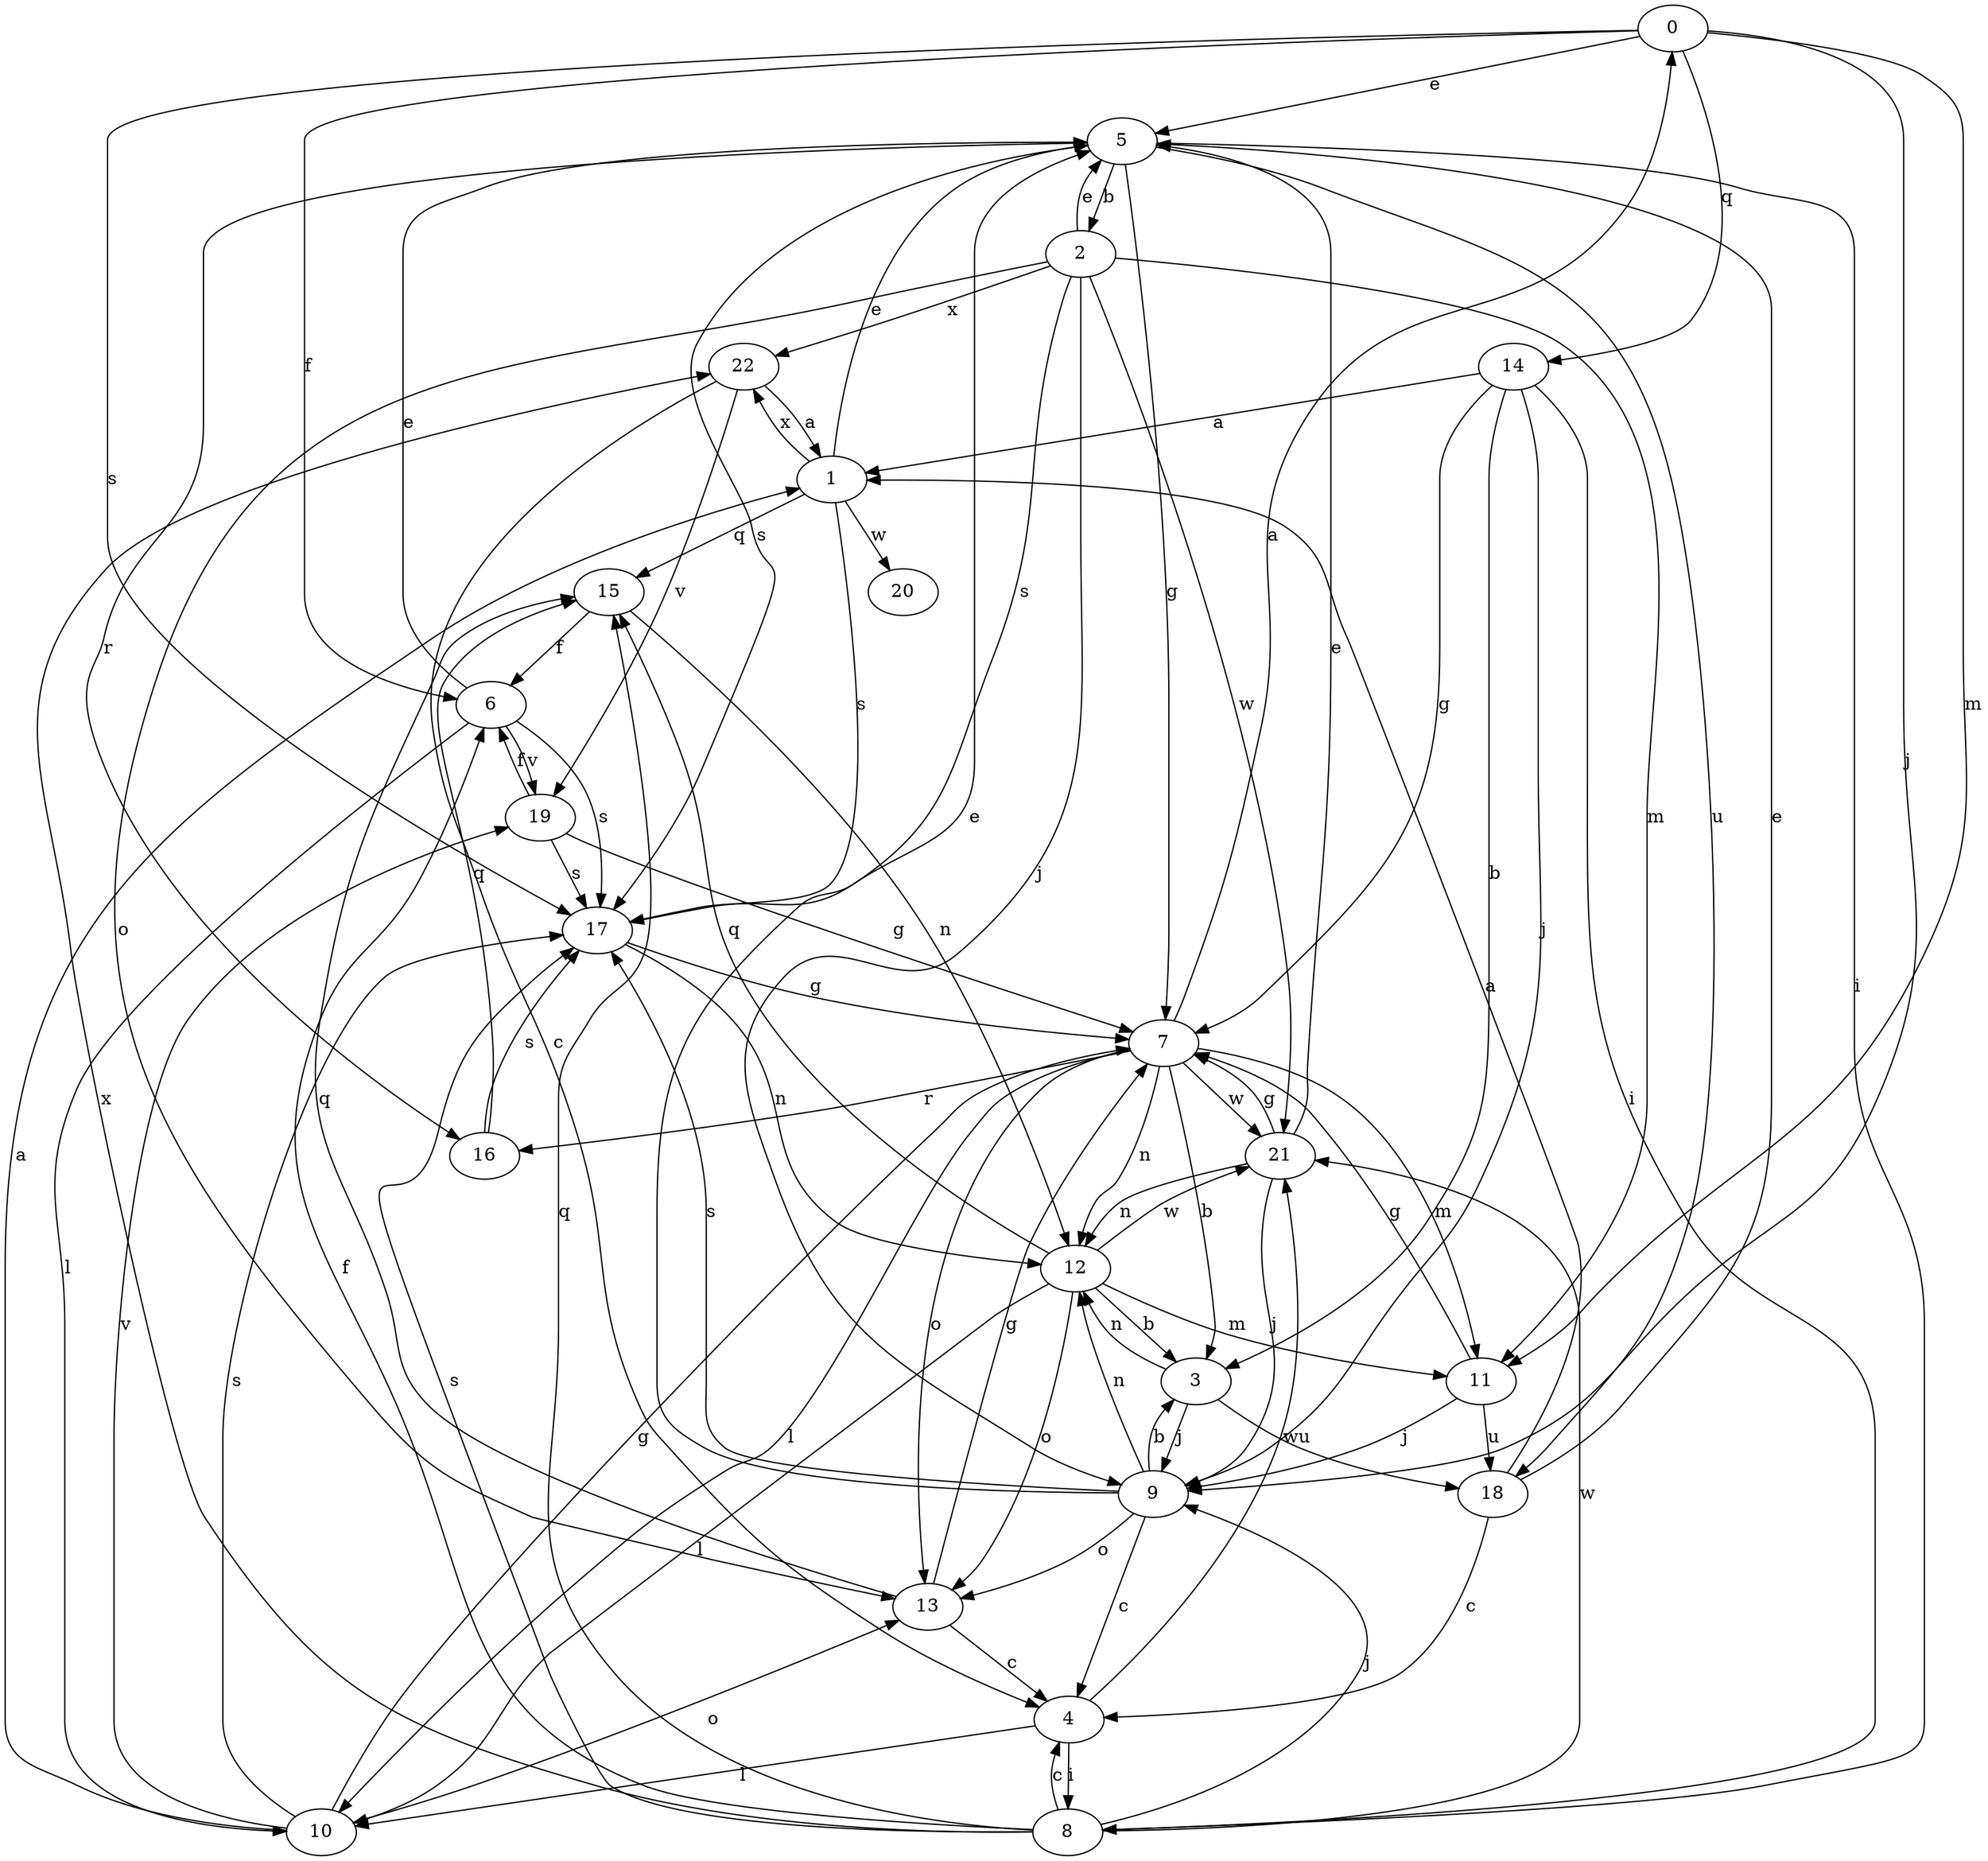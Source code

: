 strict digraph  {
0;
1;
2;
3;
4;
5;
6;
7;
8;
9;
10;
11;
12;
13;
14;
15;
16;
17;
18;
19;
20;
21;
22;
0 -> 5  [label=e];
0 -> 6  [label=f];
0 -> 9  [label=j];
0 -> 11  [label=m];
0 -> 14  [label=q];
0 -> 17  [label=s];
1 -> 5  [label=e];
1 -> 15  [label=q];
1 -> 17  [label=s];
1 -> 20  [label=w];
1 -> 22  [label=x];
2 -> 5  [label=e];
2 -> 9  [label=j];
2 -> 11  [label=m];
2 -> 13  [label=o];
2 -> 17  [label=s];
2 -> 21  [label=w];
2 -> 22  [label=x];
3 -> 9  [label=j];
3 -> 12  [label=n];
3 -> 18  [label=u];
4 -> 8  [label=i];
4 -> 10  [label=l];
4 -> 21  [label=w];
5 -> 2  [label=b];
5 -> 7  [label=g];
5 -> 8  [label=i];
5 -> 16  [label=r];
5 -> 17  [label=s];
5 -> 18  [label=u];
6 -> 5  [label=e];
6 -> 10  [label=l];
6 -> 17  [label=s];
6 -> 19  [label=v];
7 -> 0  [label=a];
7 -> 3  [label=b];
7 -> 10  [label=l];
7 -> 11  [label=m];
7 -> 12  [label=n];
7 -> 13  [label=o];
7 -> 16  [label=r];
7 -> 21  [label=w];
8 -> 4  [label=c];
8 -> 6  [label=f];
8 -> 9  [label=j];
8 -> 15  [label=q];
8 -> 17  [label=s];
8 -> 21  [label=w];
8 -> 22  [label=x];
9 -> 3  [label=b];
9 -> 4  [label=c];
9 -> 5  [label=e];
9 -> 12  [label=n];
9 -> 13  [label=o];
9 -> 17  [label=s];
10 -> 1  [label=a];
10 -> 7  [label=g];
10 -> 13  [label=o];
10 -> 17  [label=s];
10 -> 19  [label=v];
11 -> 7  [label=g];
11 -> 9  [label=j];
11 -> 18  [label=u];
12 -> 3  [label=b];
12 -> 10  [label=l];
12 -> 11  [label=m];
12 -> 13  [label=o];
12 -> 15  [label=q];
12 -> 21  [label=w];
13 -> 4  [label=c];
13 -> 7  [label=g];
13 -> 15  [label=q];
14 -> 1  [label=a];
14 -> 3  [label=b];
14 -> 7  [label=g];
14 -> 8  [label=i];
14 -> 9  [label=j];
15 -> 6  [label=f];
15 -> 12  [label=n];
16 -> 15  [label=q];
16 -> 17  [label=s];
17 -> 7  [label=g];
17 -> 12  [label=n];
18 -> 1  [label=a];
18 -> 4  [label=c];
18 -> 5  [label=e];
19 -> 6  [label=f];
19 -> 7  [label=g];
19 -> 17  [label=s];
21 -> 5  [label=e];
21 -> 7  [label=g];
21 -> 9  [label=j];
21 -> 12  [label=n];
22 -> 1  [label=a];
22 -> 4  [label=c];
22 -> 19  [label=v];
}
